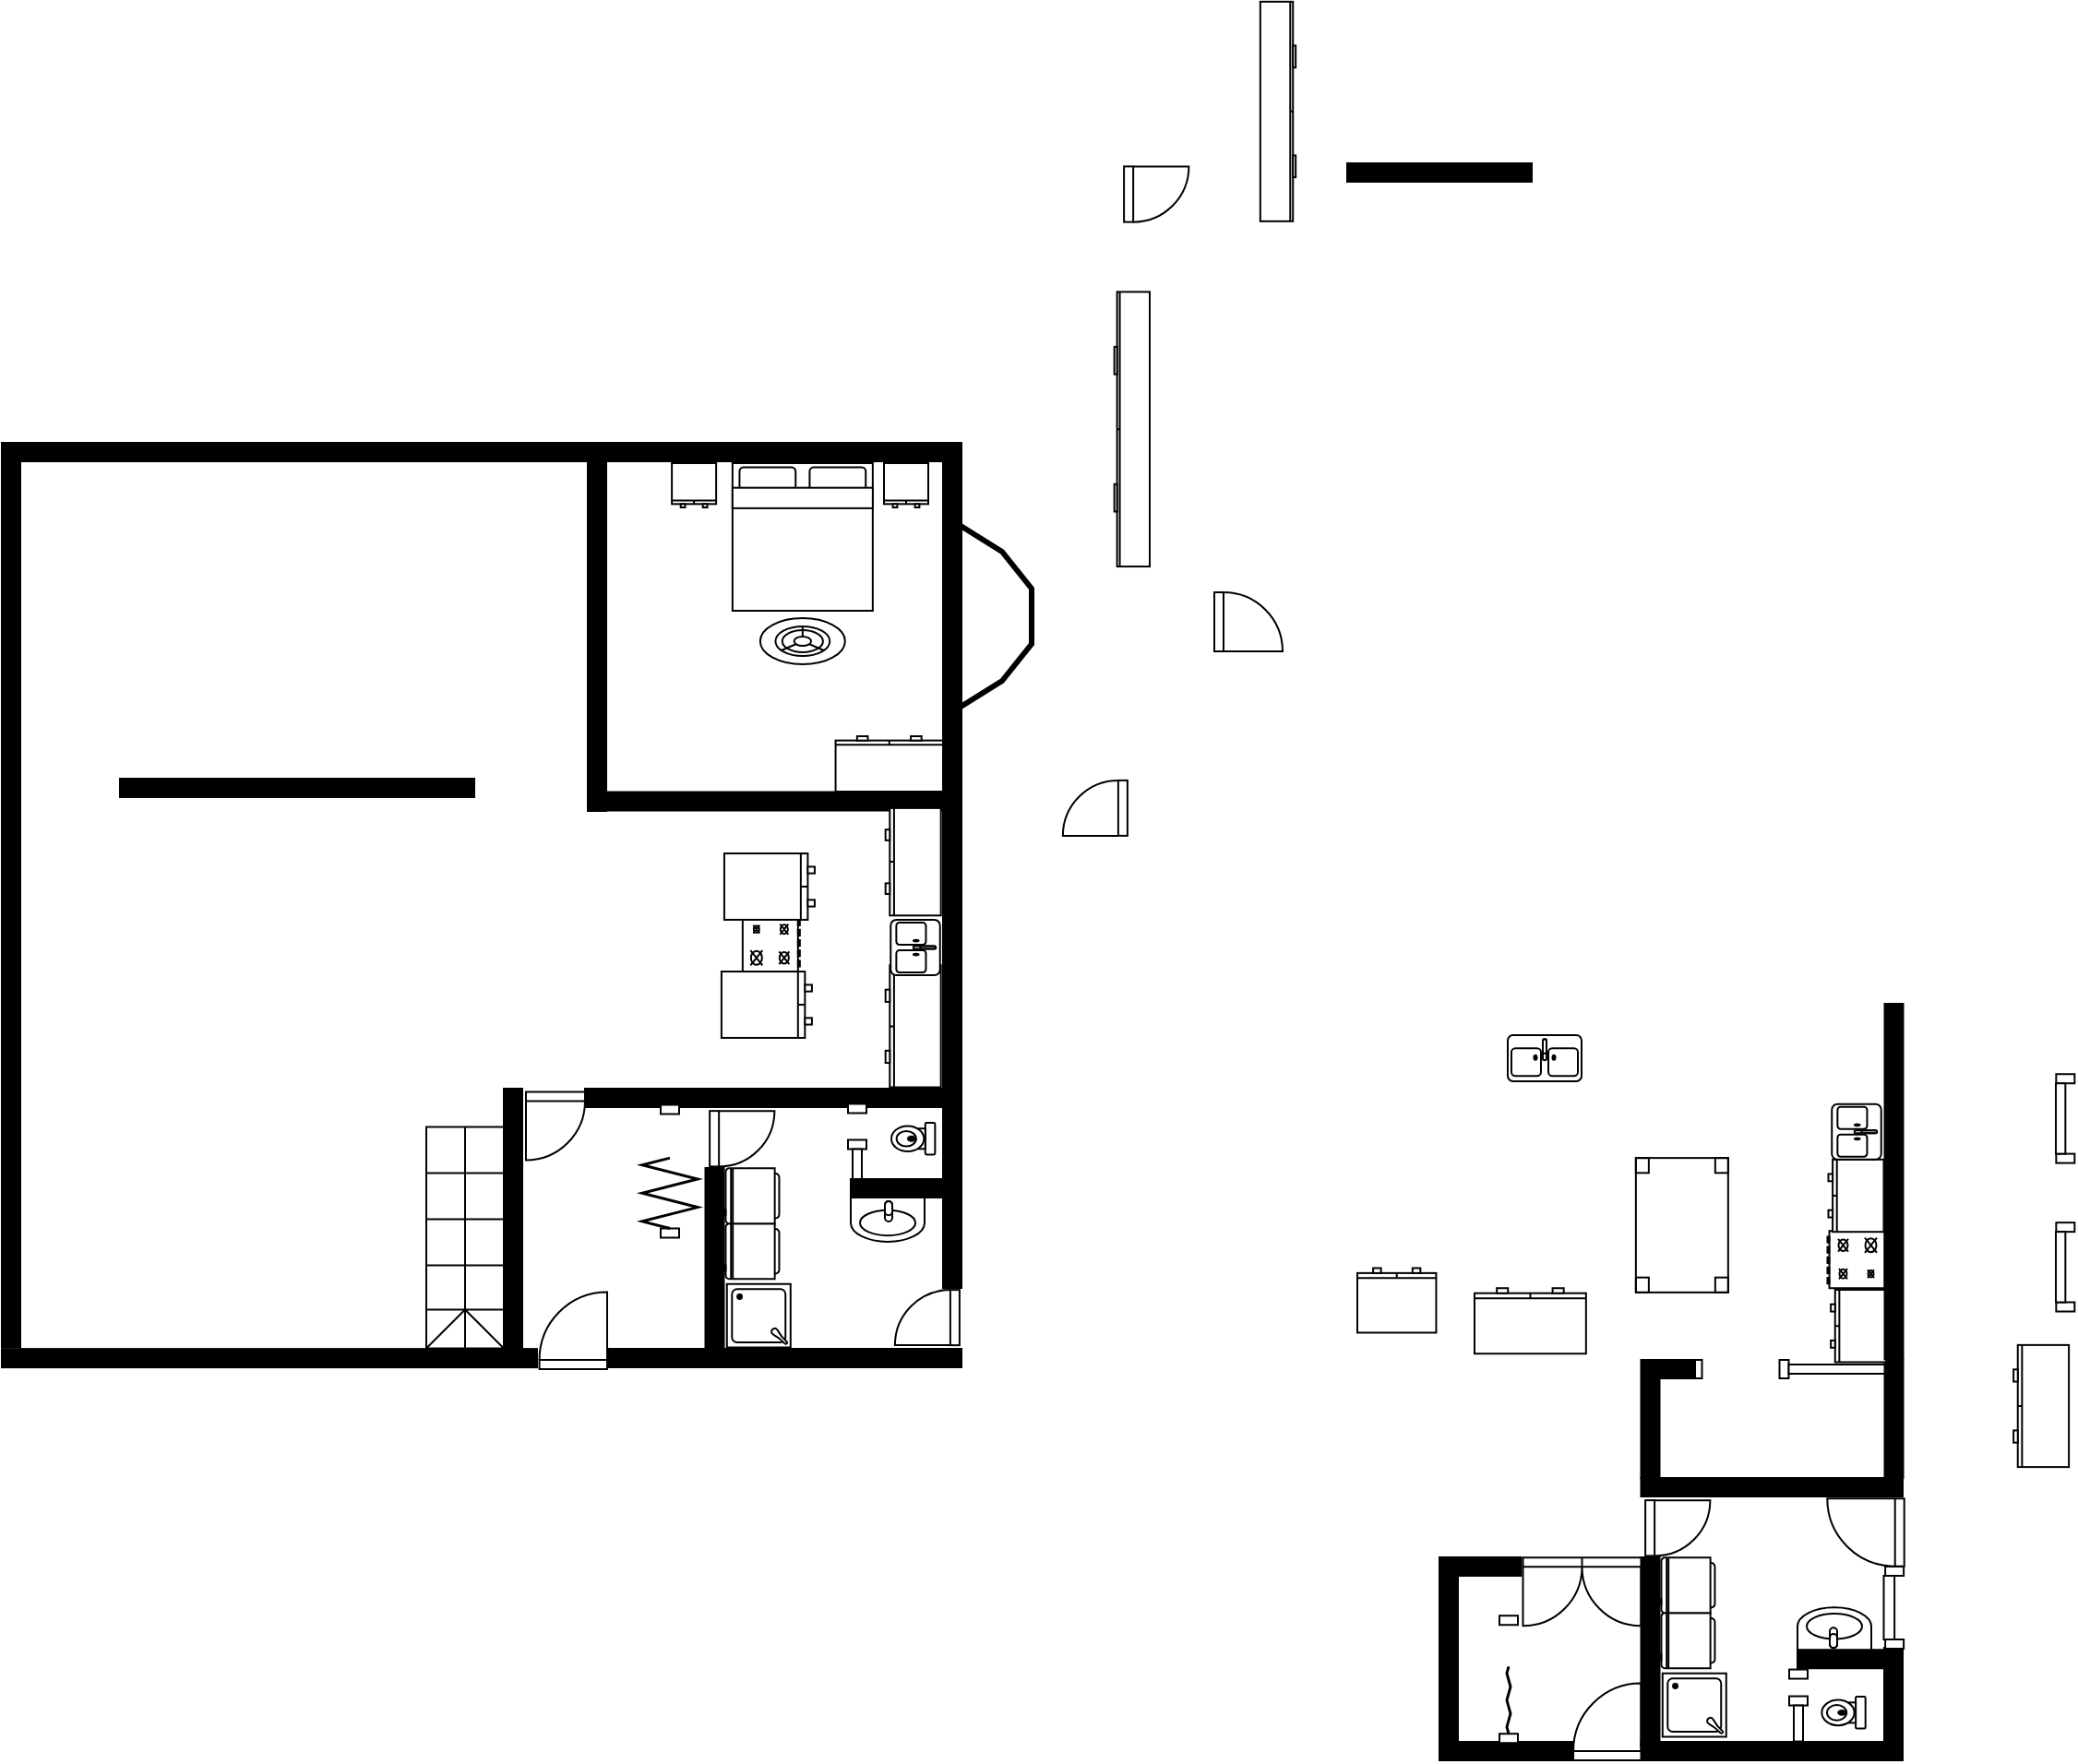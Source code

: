 <mxfile version="24.3.1" type="github" pages="2">
  <diagram name="Page-1" id="xjWKJGh5MfLKTEoIrmZc">
    <mxGraphModel dx="457" dy="1124" grid="0" gridSize="10" guides="1" tooltips="1" connect="1" arrows="1" fold="1" page="0" pageScale="1" pageWidth="850" pageHeight="1100" math="0" shadow="0">
      <root>
        <mxCell id="0" />
        <mxCell id="1" parent="0" />
        <mxCell id="OK5JHSdQybiAA-abdOU7-43" value="" style="verticalLabelPosition=bottom;html=1;verticalAlign=top;align=center;shape=mxgraph.floorplan.table;rotation=90;" vertex="1" parent="1">
          <mxGeometry x="1135" y="108" width="72.86" height="50" as="geometry" />
        </mxCell>
        <mxCell id="h-Q27DOEpLDlaPpYUZ9X-6" value="" style="verticalLabelPosition=bottom;html=1;verticalAlign=top;align=center;shape=mxgraph.floorplan.wall;fillColor=strokeColor;" parent="1" vertex="1">
          <mxGeometry x="589" y="199" width="192" height="12" as="geometry" />
        </mxCell>
        <mxCell id="h-Q27DOEpLDlaPpYUZ9X-8" value="" style="verticalLabelPosition=bottom;html=1;verticalAlign=top;align=center;shape=mxgraph.floorplan.wall;fillColor=strokeColor;direction=south;" parent="1" vertex="1">
          <mxGeometry x="261" y="-281" width="10" height="480" as="geometry" />
        </mxCell>
        <mxCell id="h-Q27DOEpLDlaPpYUZ9X-11" value="" style="verticalLabelPosition=bottom;html=1;verticalAlign=top;align=center;shape=mxgraph.floorplan.wall;fillColor=strokeColor;" parent="1" vertex="1">
          <mxGeometry x="261" y="-291" width="520" height="10" as="geometry" />
        </mxCell>
        <mxCell id="h-Q27DOEpLDlaPpYUZ9X-12" value="" style="verticalLabelPosition=bottom;html=1;verticalAlign=top;align=center;shape=mxgraph.floorplan.wall;fillColor=strokeColor;direction=south;" parent="1" vertex="1">
          <mxGeometry x="771" y="-280" width="10" height="447" as="geometry" />
        </mxCell>
        <mxCell id="h-Q27DOEpLDlaPpYUZ9X-15" value="" style="verticalLabelPosition=bottom;html=1;verticalAlign=top;align=center;shape=mxgraph.floorplan.doorRight;aspect=fixed;rotation=90;" parent="1" vertex="1">
          <mxGeometry x="749" y="167.12" width="30" height="31.88" as="geometry" />
        </mxCell>
        <mxCell id="h-Q27DOEpLDlaPpYUZ9X-16" value="" style="verticalLabelPosition=bottom;html=1;verticalAlign=top;align=center;shape=mxgraph.floorplan.wall;fillColor=strokeColor;" parent="1" vertex="1">
          <mxGeometry x="639" y="59" width="132" height="10" as="geometry" />
        </mxCell>
        <mxCell id="h-Q27DOEpLDlaPpYUZ9X-17" value="" style="verticalLabelPosition=bottom;html=1;verticalAlign=top;align=center;shape=mxgraph.floorplan.wall;fillColor=strokeColor;direction=south;" parent="1" vertex="1">
          <mxGeometry x="642.25" y="102" width="10" height="97" as="geometry" />
        </mxCell>
        <mxCell id="h-Q27DOEpLDlaPpYUZ9X-19" value="" style="verticalLabelPosition=bottom;html=1;verticalAlign=top;align=center;shape=mxgraph.floorplan.shower2;rotation=90;" parent="1" vertex="1">
          <mxGeometry x="653.95" y="164.81" width="34.37" height="34.5" as="geometry" />
        </mxCell>
        <mxCell id="h-Q27DOEpLDlaPpYUZ9X-20" value="" style="verticalLabelPosition=bottom;html=1;verticalAlign=top;align=center;shape=mxgraph.floorplan.refrigerator;rotation=90;" parent="1" vertex="1">
          <mxGeometry x="652.25" y="132.13" width="30" height="30" as="geometry" />
        </mxCell>
        <mxCell id="h-Q27DOEpLDlaPpYUZ9X-21" value="" style="verticalLabelPosition=bottom;html=1;verticalAlign=top;align=center;shape=mxgraph.floorplan.refrigerator;rotation=90;" parent="1" vertex="1">
          <mxGeometry x="652.25" y="102.13" width="30" height="30" as="geometry" />
        </mxCell>
        <mxCell id="h-Q27DOEpLDlaPpYUZ9X-23" value="" style="verticalLabelPosition=bottom;html=1;verticalAlign=top;align=center;shape=mxgraph.floorplan.sink_1;rotation=0;" parent="1" vertex="1">
          <mxGeometry x="721" y="118" width="40" height="24" as="geometry" />
        </mxCell>
        <mxCell id="h-Q27DOEpLDlaPpYUZ9X-28" value="" style="verticalLabelPosition=bottom;html=1;verticalAlign=top;align=center;shape=mxgraph.floorplan.doorLeft;aspect=fixed;rotation=0;" parent="1" vertex="1">
          <mxGeometry x="545" y="60.75" width="32" height="34" as="geometry" />
        </mxCell>
        <mxCell id="h-Q27DOEpLDlaPpYUZ9X-29" value="" style="verticalLabelPosition=bottom;html=1;verticalAlign=top;align=center;shape=mxgraph.floorplan.doorRight;aspect=fixed;rotation=-90;" parent="1" vertex="1">
          <mxGeometry x="870" y="-441.74" width="30.12" height="32" as="geometry" />
        </mxCell>
        <mxCell id="h-Q27DOEpLDlaPpYUZ9X-30" value="" style="verticalLabelPosition=bottom;html=1;verticalAlign=top;align=center;shape=mxgraph.floorplan.doorLeft;aspect=fixed;rotation=-90;" parent="1" vertex="1">
          <mxGeometry x="919.0" y="-211" width="32" height="34" as="geometry" />
        </mxCell>
        <mxCell id="h-Q27DOEpLDlaPpYUZ9X-31" value="" style="verticalLabelPosition=bottom;html=1;verticalAlign=top;align=center;shape=mxgraph.floorplan.toilet;rotation=0;direction=south;" parent="1" vertex="1">
          <mxGeometry x="743" y="77.5" width="23.68" height="17.25" as="geometry" />
        </mxCell>
        <mxCell id="h-Q27DOEpLDlaPpYUZ9X-32" value="" style="verticalLabelPosition=bottom;html=1;verticalAlign=top;align=center;shape=mxgraph.floorplan.doorPocket;dx=0.5;rotation=-90;" parent="1" vertex="1">
          <mxGeometry x="700" y="88.75" width="49" height="6" as="geometry" />
        </mxCell>
        <mxCell id="h-Q27DOEpLDlaPpYUZ9X-36" value="" style="verticalLabelPosition=bottom;html=1;verticalAlign=top;align=center;shape=mxgraph.floorplan.wall;fillColor=strokeColor;" parent="1" vertex="1">
          <mxGeometry x="721" y="108" width="50" height="10" as="geometry" />
        </mxCell>
        <mxCell id="h-Q27DOEpLDlaPpYUZ9X-39" value="" style="verticalLabelPosition=bottom;html=1;verticalAlign=top;align=center;shape=mxgraph.floorplan.stairsRest;rotation=90;" parent="1" vertex="1">
          <mxGeometry x="452" y="118.75" width="120" height="42" as="geometry" />
        </mxCell>
        <mxCell id="h-Q27DOEpLDlaPpYUZ9X-41" value="" style="verticalLabelPosition=bottom;html=1;verticalAlign=top;align=center;shape=mxgraph.floorplan.wall;fillColor=strokeColor;" parent="1" vertex="1">
          <mxGeometry x="261" y="200.06" width="290" height="10" as="geometry" />
        </mxCell>
        <mxCell id="h-Q27DOEpLDlaPpYUZ9X-42" value="" style="verticalLabelPosition=bottom;html=1;verticalAlign=top;align=center;shape=mxgraph.floorplan.doorLeft;aspect=fixed;rotation=-180;" parent="1" vertex="1">
          <mxGeometry x="552.29" y="172" width="36.71" height="39" as="geometry" />
        </mxCell>
        <mxCell id="h-Q27DOEpLDlaPpYUZ9X-45" value="" style="verticalLabelPosition=bottom;html=1;verticalAlign=top;align=center;shape=mxgraph.floorplan.wall;fillColor=strokeColor;" parent="1" vertex="1">
          <mxGeometry x="577" y="59" width="62" height="10" as="geometry" />
        </mxCell>
        <mxCell id="h-Q27DOEpLDlaPpYUZ9X-46" value="" style="verticalLabelPosition=bottom;html=1;verticalAlign=top;align=center;shape=mxgraph.floorplan.wall;fillColor=strokeColor;direction=south;" parent="1" vertex="1">
          <mxGeometry x="533" y="59" width="10" height="141.06" as="geometry" />
        </mxCell>
        <mxCell id="h-Q27DOEpLDlaPpYUZ9X-49" value="" style="verticalLabelPosition=bottom;html=1;verticalAlign=top;align=center;shape=mxgraph.floorplan.doorAccordion;dx=0.6;rotation=-90;" parent="1" vertex="1">
          <mxGeometry x="587" y="88.75" width="72" height="30" as="geometry" />
        </mxCell>
        <mxCell id="h-Q27DOEpLDlaPpYUZ9X-51" value="" style="verticalLabelPosition=bottom;html=1;verticalAlign=top;align=center;shape=mxgraph.floorplan.range_1;rotation=-90;" parent="1" vertex="1">
          <mxGeometry x="662.42" y="-35.12" width="31" height="31" as="geometry" />
        </mxCell>
        <mxCell id="h-Q27DOEpLDlaPpYUZ9X-52" value="" style="verticalLabelPosition=bottom;html=1;verticalAlign=top;align=center;shape=mxgraph.floorplan.wall;fillColor=strokeColor;direction=south;rotation=90;" parent="1" vertex="1">
          <mxGeometry x="675.63" y="-189.37" width="10" height="185.25" as="geometry" />
        </mxCell>
        <mxCell id="h-Q27DOEpLDlaPpYUZ9X-53" value="" style="verticalLabelPosition=bottom;html=1;verticalAlign=top;align=center;shape=mxgraph.floorplan.wall;fillColor=strokeColor;direction=south;" parent="1" vertex="1">
          <mxGeometry x="1281" y="362" width="10" height="53" as="geometry" />
        </mxCell>
        <mxCell id="h-Q27DOEpLDlaPpYUZ9X-54" value="" style="verticalLabelPosition=bottom;html=1;verticalAlign=top;align=center;shape=mxgraph.floorplan.dresser;rotation=90;" parent="1" vertex="1">
          <mxGeometry x="799" y="-307.98" width="148.84" height="19.17" as="geometry" />
        </mxCell>
        <mxCell id="h-Q27DOEpLDlaPpYUZ9X-55" value="" style="verticalLabelPosition=bottom;html=1;verticalAlign=top;align=center;shape=mxgraph.floorplan.dresser;rotation=90;" parent="1" vertex="1">
          <mxGeometry x="721.78" y="10.19" width="66.12" height="30" as="geometry" />
        </mxCell>
        <mxCell id="h-Q27DOEpLDlaPpYUZ9X-56" value="" style="verticalLabelPosition=bottom;html=1;verticalAlign=top;align=center;shape=mxgraph.floorplan.dresser;rotation=-90;" parent="1" vertex="1">
          <mxGeometry x="657.48" y="-11" width="35.94" height="49" as="geometry" />
        </mxCell>
        <mxCell id="h-Q27DOEpLDlaPpYUZ9X-57" value="" style="verticalLabelPosition=bottom;html=1;verticalAlign=top;align=center;shape=mxgraph.floorplan.sink_double2;rotation=90;" parent="1" vertex="1">
          <mxGeometry x="741" y="-30.87" width="30" height="26.75" as="geometry" />
        </mxCell>
        <mxCell id="h-Q27DOEpLDlaPpYUZ9X-58" value="" style="verticalLabelPosition=bottom;html=1;verticalAlign=top;align=center;shape=mxgraph.floorplan.dresser;rotation=-90;" parent="1" vertex="1">
          <mxGeometry x="893" y="-480.17" width="119" height="19.17" as="geometry" />
        </mxCell>
        <mxCell id="h-Q27DOEpLDlaPpYUZ9X-59" value="" style="verticalLabelPosition=bottom;html=1;verticalAlign=top;align=center;shape=mxgraph.floorplan.wall;fillColor=strokeColor;" parent="1" vertex="1">
          <mxGeometry x="325" y="-109" width="192" height="10" as="geometry" />
        </mxCell>
        <mxCell id="h-Q27DOEpLDlaPpYUZ9X-60" value="" style="verticalLabelPosition=bottom;html=1;verticalAlign=top;align=center;shape=mxgraph.floorplan.wall;fillColor=strokeColor;rotation=90;" parent="1" vertex="1">
          <mxGeometry x="488.75" y="-191.25" width="189.5" height="10" as="geometry" />
        </mxCell>
        <mxCell id="h-Q27DOEpLDlaPpYUZ9X-63" value="" style="verticalLabelPosition=bottom;html=1;verticalAlign=top;align=center;shape=mxgraph.floorplan.bed_double;" parent="1" vertex="1">
          <mxGeometry x="656.92" y="-280" width="76" height="80" as="geometry" />
        </mxCell>
        <mxCell id="h-Q27DOEpLDlaPpYUZ9X-64" value="" style="verticalLabelPosition=bottom;html=1;verticalAlign=top;align=center;shape=mxgraph.floorplan.dresser;" parent="1" vertex="1">
          <mxGeometry x="739" y="-280" width="24" height="24" as="geometry" />
        </mxCell>
        <mxCell id="h-Q27DOEpLDlaPpYUZ9X-65" value="" style="verticalLabelPosition=bottom;html=1;verticalAlign=top;align=center;shape=mxgraph.floorplan.dresser;" parent="1" vertex="1">
          <mxGeometry x="624.06" y="-280" width="24" height="24" as="geometry" />
        </mxCell>
        <mxCell id="h-Q27DOEpLDlaPpYUZ9X-66" value="" style="verticalLabelPosition=bottom;html=1;verticalAlign=top;align=center;shape=mxgraph.floorplan.floor_lamp;" parent="1" vertex="1">
          <mxGeometry x="671.92" y="-196" width="46" height="25" as="geometry" />
        </mxCell>
        <mxCell id="h-Q27DOEpLDlaPpYUZ9X-67" value="" style="verticalLabelPosition=bottom;html=1;verticalAlign=top;align=center;shape=mxgraph.floorplan.windowBay;strokeWidth=3;aspect=fixed;rotation=-90;" parent="1" vertex="1">
          <mxGeometry x="749" y="-217" width="100" height="40" as="geometry" />
        </mxCell>
        <mxCell id="117G0C2ZJ8UMQAqi53bu-1" value="" style="verticalLabelPosition=bottom;html=1;verticalAlign=top;align=center;shape=mxgraph.floorplan.dresser;rotation=90;" vertex="1" parent="1">
          <mxGeometry x="725.73" y="-78.95" width="58.22" height="30" as="geometry" />
        </mxCell>
        <mxCell id="117G0C2ZJ8UMQAqi53bu-2" value="" style="verticalLabelPosition=bottom;html=1;verticalAlign=top;align=center;shape=mxgraph.floorplan.dresser;rotation=-90;" vertex="1" parent="1">
          <mxGeometry x="659" y="-75" width="35.94" height="49" as="geometry" />
        </mxCell>
        <mxCell id="117G0C2ZJ8UMQAqi53bu-4" value="" style="verticalLabelPosition=bottom;html=1;verticalAlign=top;align=center;shape=mxgraph.floorplan.dresser;rotation=-180;" vertex="1" parent="1">
          <mxGeometry x="712.78" y="-132" width="58.22" height="30" as="geometry" />
        </mxCell>
        <mxCell id="117G0C2ZJ8UMQAqi53bu-5" value="" style="verticalLabelPosition=bottom;html=1;verticalAlign=top;align=center;shape=mxgraph.floorplan.wall;fillColor=strokeColor;" vertex="1" parent="1">
          <mxGeometry x="990" y="-454" width="100" height="33" as="geometry" />
        </mxCell>
        <mxCell id="117G0C2ZJ8UMQAqi53bu-7" value="" style="verticalLabelPosition=bottom;html=1;verticalAlign=top;align=center;shape=mxgraph.floorplan.doorRight;aspect=fixed;rotation=-90;" vertex="1" parent="1">
          <mxGeometry x="645.51" y="70.13" width="30.12" height="32" as="geometry" />
        </mxCell>
        <mxCell id="OK5JHSdQybiAA-abdOU7-13" value="" style="verticalLabelPosition=bottom;html=1;verticalAlign=top;align=center;shape=mxgraph.floorplan.doorRight;aspect=fixed;rotation=90;" vertex="1" parent="1">
          <mxGeometry x="840" y="-109" width="30" height="31.88" as="geometry" />
        </mxCell>
        <mxCell id="OK5JHSdQybiAA-abdOU7-14" value="" style="verticalLabelPosition=bottom;html=1;verticalAlign=top;align=center;shape=mxgraph.floorplan.wall;fillColor=strokeColor;" vertex="1" parent="1">
          <mxGeometry x="1149.25" y="270" width="132" height="10" as="geometry" />
        </mxCell>
        <mxCell id="OK5JHSdQybiAA-abdOU7-15" value="" style="verticalLabelPosition=bottom;html=1;verticalAlign=top;align=center;shape=mxgraph.floorplan.wall;fillColor=strokeColor;direction=south;" vertex="1" parent="1">
          <mxGeometry x="1149.25" y="313" width="10" height="102" as="geometry" />
        </mxCell>
        <mxCell id="OK5JHSdQybiAA-abdOU7-16" value="" style="verticalLabelPosition=bottom;html=1;verticalAlign=top;align=center;shape=mxgraph.floorplan.shower2;rotation=90;" vertex="1" parent="1">
          <mxGeometry x="1160.95" y="375.81" width="34.37" height="34.5" as="geometry" />
        </mxCell>
        <mxCell id="OK5JHSdQybiAA-abdOU7-17" value="" style="verticalLabelPosition=bottom;html=1;verticalAlign=top;align=center;shape=mxgraph.floorplan.refrigerator;rotation=90;" vertex="1" parent="1">
          <mxGeometry x="1159.25" y="343.13" width="30" height="30" as="geometry" />
        </mxCell>
        <mxCell id="OK5JHSdQybiAA-abdOU7-18" value="" style="verticalLabelPosition=bottom;html=1;verticalAlign=top;align=center;shape=mxgraph.floorplan.refrigerator;rotation=90;" vertex="1" parent="1">
          <mxGeometry x="1159.25" y="313.13" width="30" height="30" as="geometry" />
        </mxCell>
        <mxCell id="OK5JHSdQybiAA-abdOU7-19" value="" style="verticalLabelPosition=bottom;html=1;verticalAlign=top;align=center;shape=mxgraph.floorplan.sink_1;rotation=-180;" vertex="1" parent="1">
          <mxGeometry x="1234" y="340.13" width="40" height="24" as="geometry" />
        </mxCell>
        <mxCell id="OK5JHSdQybiAA-abdOU7-20" value="" style="verticalLabelPosition=bottom;html=1;verticalAlign=top;align=center;shape=mxgraph.floorplan.toilet;rotation=0;direction=south;" vertex="1" parent="1">
          <mxGeometry x="1247.16" y="388.56" width="23.68" height="17.25" as="geometry" />
        </mxCell>
        <mxCell id="OK5JHSdQybiAA-abdOU7-21" value="" style="verticalLabelPosition=bottom;html=1;verticalAlign=top;align=center;shape=mxgraph.floorplan.doorPocket;dx=0.5;rotation=-90;" vertex="1" parent="1">
          <mxGeometry x="1215" y="393" width="39" height="0.56" as="geometry" />
        </mxCell>
        <mxCell id="OK5JHSdQybiAA-abdOU7-22" value="" style="verticalLabelPosition=bottom;html=1;verticalAlign=top;align=center;shape=mxgraph.floorplan.wall;fillColor=strokeColor;" vertex="1" parent="1">
          <mxGeometry x="1234" y="358.12" width="50" height="20" as="geometry" />
        </mxCell>
        <mxCell id="OK5JHSdQybiAA-abdOU7-23" value="" style="verticalLabelPosition=bottom;html=1;verticalAlign=top;align=center;shape=mxgraph.floorplan.doorRight;aspect=fixed;rotation=-90;" vertex="1" parent="1">
          <mxGeometry x="1152.51" y="281.13" width="30.12" height="32" as="geometry" />
        </mxCell>
        <mxCell id="OK5JHSdQybiAA-abdOU7-25" value="" style="verticalLabelPosition=bottom;html=1;verticalAlign=top;align=center;shape=mxgraph.floorplan.doorOverhead;rotation=-90;" vertex="1" parent="1">
          <mxGeometry x="1263.9" y="334.84" width="44.5" height="10.82" as="geometry" />
        </mxCell>
        <mxCell id="OK5JHSdQybiAA-abdOU7-26" value="" style="verticalLabelPosition=bottom;html=1;verticalAlign=top;align=center;shape=mxgraph.floorplan.wall;fillColor=strokeColor;" vertex="1" parent="1">
          <mxGeometry x="1149.25" y="413" width="141.75" height="10" as="geometry" />
        </mxCell>
        <mxCell id="OK5JHSdQybiAA-abdOU7-27" value="" style="verticalLabelPosition=bottom;html=1;verticalAlign=top;align=center;shape=mxgraph.floorplan.doorLeft;aspect=fixed;rotation=-180;" vertex="1" parent="1">
          <mxGeometry x="1112.54" y="384" width="36.71" height="39" as="geometry" />
        </mxCell>
        <mxCell id="OK5JHSdQybiAA-abdOU7-28" value="" style="verticalLabelPosition=bottom;html=1;verticalAlign=top;align=center;shape=mxgraph.floorplan.doorDouble;aspect=fixed;" vertex="1" parent="1">
          <mxGeometry x="1085.25" y="313.13" width="64" height="34" as="geometry" />
        </mxCell>
        <mxCell id="OK5JHSdQybiAA-abdOU7-29" value="" style="verticalLabelPosition=bottom;html=1;verticalAlign=top;align=center;shape=mxgraph.floorplan.wall;fillColor=strokeColor;" vertex="1" parent="1">
          <mxGeometry x="1050" y="413" width="62" height="10" as="geometry" />
        </mxCell>
        <mxCell id="OK5JHSdQybiAA-abdOU7-30" value="" style="verticalLabelPosition=bottom;html=1;verticalAlign=top;align=center;shape=mxgraph.floorplan.wall;fillColor=strokeColor;" vertex="1" parent="1">
          <mxGeometry x="1050" y="310" width="34.25" height="16" as="geometry" />
        </mxCell>
        <mxCell id="OK5JHSdQybiAA-abdOU7-32" value="" style="verticalLabelPosition=bottom;html=1;verticalAlign=top;align=center;shape=mxgraph.floorplan.doorAccordion;dx=0.6;rotation=-90;" vertex="1" parent="1">
          <mxGeometry x="1043" y="378.12" width="69" height="2" as="geometry" />
        </mxCell>
        <mxCell id="OK5JHSdQybiAA-abdOU7-33" value="" style="verticalLabelPosition=bottom;html=1;verticalAlign=top;align=center;shape=mxgraph.floorplan.wall;fillColor=strokeColor;direction=south;" vertex="1" parent="1">
          <mxGeometry x="1040" y="313" width="10" height="110" as="geometry" />
        </mxCell>
        <mxCell id="OK5JHSdQybiAA-abdOU7-34" value="" style="verticalLabelPosition=bottom;html=1;verticalAlign=top;align=center;shape=mxgraph.floorplan.wall;fillColor=strokeColor;direction=south;" vertex="1" parent="1">
          <mxGeometry x="1281" y="270" width="10" height="10" as="geometry" />
        </mxCell>
        <mxCell id="OK5JHSdQybiAA-abdOU7-35" value="" style="verticalLabelPosition=bottom;html=1;verticalAlign=top;align=center;shape=mxgraph.floorplan.doorLeft;aspect=fixed;rotation=90;" vertex="1" parent="1">
          <mxGeometry x="1254" y="280" width="36.71" height="39" as="geometry" />
        </mxCell>
        <mxCell id="OK5JHSdQybiAA-abdOU7-36" value="" style="verticalLabelPosition=bottom;html=1;verticalAlign=top;align=center;shape=mxgraph.floorplan.range_1;rotation=90;" vertex="1" parent="1">
          <mxGeometry x="1250.25" y="136.12" width="31" height="31" as="geometry" />
        </mxCell>
        <mxCell id="OK5JHSdQybiAA-abdOU7-37" value="" style="verticalLabelPosition=bottom;html=1;verticalAlign=top;align=center;shape=mxgraph.floorplan.dresser;rotation=90;" vertex="1" parent="1">
          <mxGeometry x="1333" y="216" width="66.12" height="30" as="geometry" />
        </mxCell>
        <mxCell id="OK5JHSdQybiAA-abdOU7-38" value="" style="verticalLabelPosition=bottom;html=1;verticalAlign=top;align=center;shape=mxgraph.floorplan.dresser;rotation=-180;" vertex="1" parent="1">
          <mxGeometry x="1059" y="167.12" width="60.42" height="35.5" as="geometry" />
        </mxCell>
        <mxCell id="OK5JHSdQybiAA-abdOU7-40" value="" style="verticalLabelPosition=bottom;html=1;verticalAlign=top;align=center;shape=mxgraph.floorplan.dresser;rotation=-180;" vertex="1" parent="1">
          <mxGeometry x="995.5" y="156.25" width="42.72" height="35" as="geometry" />
        </mxCell>
        <mxCell id="OK5JHSdQybiAA-abdOU7-41" value="" style="verticalLabelPosition=bottom;html=1;verticalAlign=top;align=center;shape=mxgraph.floorplan.dresser;rotation=90;" vertex="1" parent="1">
          <mxGeometry x="1246.14" y="102" width="39.21" height="30" as="geometry" />
        </mxCell>
        <mxCell id="OK5JHSdQybiAA-abdOU7-42" value="" style="verticalLabelPosition=bottom;html=1;verticalAlign=top;align=center;shape=mxgraph.floorplan.wall;fillColor=strokeColor;direction=south;" vertex="1" parent="1">
          <mxGeometry x="1281.25" y="206" width="10" height="64" as="geometry" />
        </mxCell>
        <mxCell id="OK5JHSdQybiAA-abdOU7-39" value="" style="verticalLabelPosition=bottom;html=1;verticalAlign=top;align=center;shape=mxgraph.floorplan.sink_double2;rotation=90;" vertex="1" parent="1">
          <mxGeometry x="1251" y="69" width="30" height="26.75" as="geometry" />
        </mxCell>
        <mxCell id="le4dVTGofkHt3U4x1nAH-2" value="" style="verticalLabelPosition=bottom;html=1;verticalAlign=top;align=center;shape=mxgraph.floorplan.dresser;rotation=90;" vertex="1" parent="1">
          <mxGeometry x="1247.46" y="172.62" width="39.21" height="30" as="geometry" />
        </mxCell>
        <mxCell id="le4dVTGofkHt3U4x1nAH-3" value="" style="verticalLabelPosition=bottom;html=1;verticalAlign=top;align=center;shape=mxgraph.floorplan.doorOverhead;rotation=-90;" vertex="1" parent="1">
          <mxGeometry x="1355.0" y="150.59" width="48.18" height="10.16" as="geometry" />
        </mxCell>
        <mxCell id="le4dVTGofkHt3U4x1nAH-5" value="" style="verticalLabelPosition=bottom;html=1;verticalAlign=top;align=center;shape=mxgraph.floorplan.doorOverhead;rotation=-90;" vertex="1" parent="1">
          <mxGeometry x="1355.0" y="70.13" width="48.18" height="10.16" as="geometry" />
        </mxCell>
        <mxCell id="le4dVTGofkHt3U4x1nAH-6" value="" style="verticalLabelPosition=bottom;html=1;verticalAlign=top;align=center;shape=mxgraph.floorplan.wall;fillColor=strokeColor;direction=south;" vertex="1" parent="1">
          <mxGeometry x="1281.25" y="13" width="10" height="192.67" as="geometry" />
        </mxCell>
        <mxCell id="le4dVTGofkHt3U4x1nAH-8" value="" style="verticalLabelPosition=bottom;html=1;verticalAlign=top;align=center;shape=mxgraph.floorplan.doorPocket;dx=0.5;rotation=-180;" vertex="1" parent="1">
          <mxGeometry x="1177.25" y="206" width="104" height="10" as="geometry" />
        </mxCell>
        <mxCell id="le4dVTGofkHt3U4x1nAH-9" value="" style="verticalLabelPosition=bottom;html=1;verticalAlign=top;align=center;shape=mxgraph.floorplan.wall;fillColor=strokeColor;direction=south;" vertex="1" parent="1">
          <mxGeometry x="1149.25" y="206" width="10" height="64" as="geometry" />
        </mxCell>
        <mxCell id="le4dVTGofkHt3U4x1nAH-10" value="" style="verticalLabelPosition=bottom;html=1;verticalAlign=top;align=center;shape=mxgraph.floorplan.wall;fillColor=strokeColor;" vertex="1" parent="1">
          <mxGeometry x="1152.51" y="206" width="26" height="10" as="geometry" />
        </mxCell>
        <mxCell id="le4dVTGofkHt3U4x1nAH-13" value="" style="verticalLabelPosition=bottom;html=1;verticalAlign=top;align=center;shape=mxgraph.floorplan.sink_double2;" vertex="1" parent="1">
          <mxGeometry x="1077" y="30" width="40" height="25" as="geometry" />
        </mxCell>
      </root>
    </mxGraphModel>
  </diagram>
  <diagram id="61d1V9OBLIIuK0VRyVxv" name="Page-2">
    <mxGraphModel dx="1120" dy="794" grid="0" gridSize="10" guides="1" tooltips="1" connect="1" arrows="1" fold="1" page="0" pageScale="1" pageWidth="850" pageHeight="1100" math="0" shadow="0">
      <root>
        <mxCell id="0" />
        <mxCell id="1" parent="0" />
      </root>
    </mxGraphModel>
  </diagram>
</mxfile>
